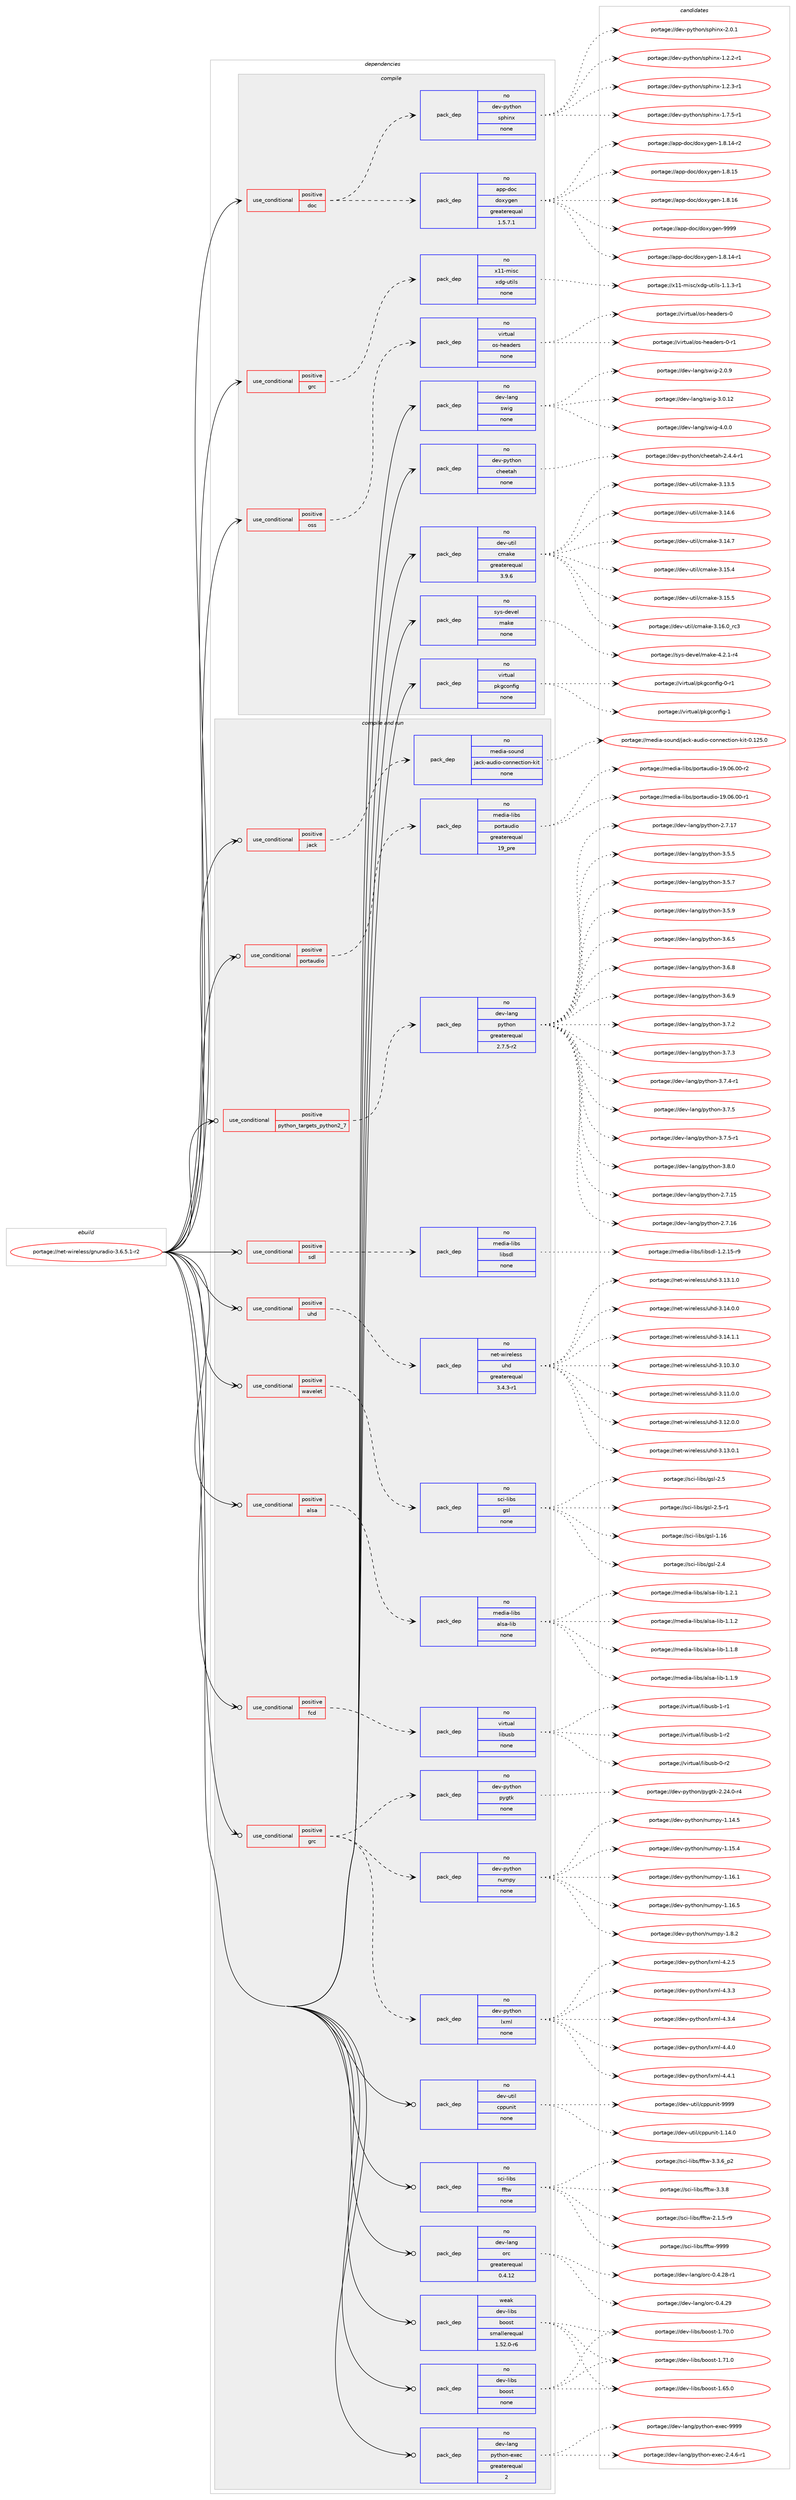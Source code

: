 digraph prolog {

# *************
# Graph options
# *************

newrank=true;
concentrate=true;
compound=true;
graph [rankdir=LR,fontname=Helvetica,fontsize=10,ranksep=1.5];#, ranksep=2.5, nodesep=0.2];
edge  [arrowhead=vee];
node  [fontname=Helvetica,fontsize=10];

# **********
# The ebuild
# **********

subgraph cluster_leftcol {
color=gray;
rank=same;
label=<<i>ebuild</i>>;
id [label="portage://net-wireless/gnuradio-3.6.5.1-r2", color=red, width=4, href="../net-wireless/gnuradio-3.6.5.1-r2.svg"];
}

# ****************
# The dependencies
# ****************

subgraph cluster_midcol {
color=gray;
label=<<i>dependencies</i>>;
subgraph cluster_compile {
fillcolor="#eeeeee";
style=filled;
label=<<i>compile</i>>;
subgraph cond94462 {
dependency377399 [label=<<TABLE BORDER="0" CELLBORDER="1" CELLSPACING="0" CELLPADDING="4"><TR><TD ROWSPAN="3" CELLPADDING="10">use_conditional</TD></TR><TR><TD>positive</TD></TR><TR><TD>doc</TD></TR></TABLE>>, shape=none, color=red];
subgraph pack276532 {
dependency377400 [label=<<TABLE BORDER="0" CELLBORDER="1" CELLSPACING="0" CELLPADDING="4" WIDTH="220"><TR><TD ROWSPAN="6" CELLPADDING="30">pack_dep</TD></TR><TR><TD WIDTH="110">no</TD></TR><TR><TD>app-doc</TD></TR><TR><TD>doxygen</TD></TR><TR><TD>greaterequal</TD></TR><TR><TD>1.5.7.1</TD></TR></TABLE>>, shape=none, color=blue];
}
dependency377399:e -> dependency377400:w [weight=20,style="dashed",arrowhead="vee"];
subgraph pack276533 {
dependency377401 [label=<<TABLE BORDER="0" CELLBORDER="1" CELLSPACING="0" CELLPADDING="4" WIDTH="220"><TR><TD ROWSPAN="6" CELLPADDING="30">pack_dep</TD></TR><TR><TD WIDTH="110">no</TD></TR><TR><TD>dev-python</TD></TR><TR><TD>sphinx</TD></TR><TR><TD>none</TD></TR><TR><TD></TD></TR></TABLE>>, shape=none, color=blue];
}
dependency377399:e -> dependency377401:w [weight=20,style="dashed",arrowhead="vee"];
}
id:e -> dependency377399:w [weight=20,style="solid",arrowhead="vee"];
subgraph cond94463 {
dependency377402 [label=<<TABLE BORDER="0" CELLBORDER="1" CELLSPACING="0" CELLPADDING="4"><TR><TD ROWSPAN="3" CELLPADDING="10">use_conditional</TD></TR><TR><TD>positive</TD></TR><TR><TD>grc</TD></TR></TABLE>>, shape=none, color=red];
subgraph pack276534 {
dependency377403 [label=<<TABLE BORDER="0" CELLBORDER="1" CELLSPACING="0" CELLPADDING="4" WIDTH="220"><TR><TD ROWSPAN="6" CELLPADDING="30">pack_dep</TD></TR><TR><TD WIDTH="110">no</TD></TR><TR><TD>x11-misc</TD></TR><TR><TD>xdg-utils</TD></TR><TR><TD>none</TD></TR><TR><TD></TD></TR></TABLE>>, shape=none, color=blue];
}
dependency377402:e -> dependency377403:w [weight=20,style="dashed",arrowhead="vee"];
}
id:e -> dependency377402:w [weight=20,style="solid",arrowhead="vee"];
subgraph cond94464 {
dependency377404 [label=<<TABLE BORDER="0" CELLBORDER="1" CELLSPACING="0" CELLPADDING="4"><TR><TD ROWSPAN="3" CELLPADDING="10">use_conditional</TD></TR><TR><TD>positive</TD></TR><TR><TD>oss</TD></TR></TABLE>>, shape=none, color=red];
subgraph pack276535 {
dependency377405 [label=<<TABLE BORDER="0" CELLBORDER="1" CELLSPACING="0" CELLPADDING="4" WIDTH="220"><TR><TD ROWSPAN="6" CELLPADDING="30">pack_dep</TD></TR><TR><TD WIDTH="110">no</TD></TR><TR><TD>virtual</TD></TR><TR><TD>os-headers</TD></TR><TR><TD>none</TD></TR><TR><TD></TD></TR></TABLE>>, shape=none, color=blue];
}
dependency377404:e -> dependency377405:w [weight=20,style="dashed",arrowhead="vee"];
}
id:e -> dependency377404:w [weight=20,style="solid",arrowhead="vee"];
subgraph pack276536 {
dependency377406 [label=<<TABLE BORDER="0" CELLBORDER="1" CELLSPACING="0" CELLPADDING="4" WIDTH="220"><TR><TD ROWSPAN="6" CELLPADDING="30">pack_dep</TD></TR><TR><TD WIDTH="110">no</TD></TR><TR><TD>dev-lang</TD></TR><TR><TD>swig</TD></TR><TR><TD>none</TD></TR><TR><TD></TD></TR></TABLE>>, shape=none, color=blue];
}
id:e -> dependency377406:w [weight=20,style="solid",arrowhead="vee"];
subgraph pack276537 {
dependency377407 [label=<<TABLE BORDER="0" CELLBORDER="1" CELLSPACING="0" CELLPADDING="4" WIDTH="220"><TR><TD ROWSPAN="6" CELLPADDING="30">pack_dep</TD></TR><TR><TD WIDTH="110">no</TD></TR><TR><TD>dev-python</TD></TR><TR><TD>cheetah</TD></TR><TR><TD>none</TD></TR><TR><TD></TD></TR></TABLE>>, shape=none, color=blue];
}
id:e -> dependency377407:w [weight=20,style="solid",arrowhead="vee"];
subgraph pack276538 {
dependency377408 [label=<<TABLE BORDER="0" CELLBORDER="1" CELLSPACING="0" CELLPADDING="4" WIDTH="220"><TR><TD ROWSPAN="6" CELLPADDING="30">pack_dep</TD></TR><TR><TD WIDTH="110">no</TD></TR><TR><TD>dev-util</TD></TR><TR><TD>cmake</TD></TR><TR><TD>greaterequal</TD></TR><TR><TD>3.9.6</TD></TR></TABLE>>, shape=none, color=blue];
}
id:e -> dependency377408:w [weight=20,style="solid",arrowhead="vee"];
subgraph pack276539 {
dependency377409 [label=<<TABLE BORDER="0" CELLBORDER="1" CELLSPACING="0" CELLPADDING="4" WIDTH="220"><TR><TD ROWSPAN="6" CELLPADDING="30">pack_dep</TD></TR><TR><TD WIDTH="110">no</TD></TR><TR><TD>sys-devel</TD></TR><TR><TD>make</TD></TR><TR><TD>none</TD></TR><TR><TD></TD></TR></TABLE>>, shape=none, color=blue];
}
id:e -> dependency377409:w [weight=20,style="solid",arrowhead="vee"];
subgraph pack276540 {
dependency377410 [label=<<TABLE BORDER="0" CELLBORDER="1" CELLSPACING="0" CELLPADDING="4" WIDTH="220"><TR><TD ROWSPAN="6" CELLPADDING="30">pack_dep</TD></TR><TR><TD WIDTH="110">no</TD></TR><TR><TD>virtual</TD></TR><TR><TD>pkgconfig</TD></TR><TR><TD>none</TD></TR><TR><TD></TD></TR></TABLE>>, shape=none, color=blue];
}
id:e -> dependency377410:w [weight=20,style="solid",arrowhead="vee"];
}
subgraph cluster_compileandrun {
fillcolor="#eeeeee";
style=filled;
label=<<i>compile and run</i>>;
subgraph cond94465 {
dependency377411 [label=<<TABLE BORDER="0" CELLBORDER="1" CELLSPACING="0" CELLPADDING="4"><TR><TD ROWSPAN="3" CELLPADDING="10">use_conditional</TD></TR><TR><TD>positive</TD></TR><TR><TD>alsa</TD></TR></TABLE>>, shape=none, color=red];
subgraph pack276541 {
dependency377412 [label=<<TABLE BORDER="0" CELLBORDER="1" CELLSPACING="0" CELLPADDING="4" WIDTH="220"><TR><TD ROWSPAN="6" CELLPADDING="30">pack_dep</TD></TR><TR><TD WIDTH="110">no</TD></TR><TR><TD>media-libs</TD></TR><TR><TD>alsa-lib</TD></TR><TR><TD>none</TD></TR><TR><TD></TD></TR></TABLE>>, shape=none, color=blue];
}
dependency377411:e -> dependency377412:w [weight=20,style="dashed",arrowhead="vee"];
}
id:e -> dependency377411:w [weight=20,style="solid",arrowhead="odotvee"];
subgraph cond94466 {
dependency377413 [label=<<TABLE BORDER="0" CELLBORDER="1" CELLSPACING="0" CELLPADDING="4"><TR><TD ROWSPAN="3" CELLPADDING="10">use_conditional</TD></TR><TR><TD>positive</TD></TR><TR><TD>fcd</TD></TR></TABLE>>, shape=none, color=red];
subgraph pack276542 {
dependency377414 [label=<<TABLE BORDER="0" CELLBORDER="1" CELLSPACING="0" CELLPADDING="4" WIDTH="220"><TR><TD ROWSPAN="6" CELLPADDING="30">pack_dep</TD></TR><TR><TD WIDTH="110">no</TD></TR><TR><TD>virtual</TD></TR><TR><TD>libusb</TD></TR><TR><TD>none</TD></TR><TR><TD></TD></TR></TABLE>>, shape=none, color=blue];
}
dependency377413:e -> dependency377414:w [weight=20,style="dashed",arrowhead="vee"];
}
id:e -> dependency377413:w [weight=20,style="solid",arrowhead="odotvee"];
subgraph cond94467 {
dependency377415 [label=<<TABLE BORDER="0" CELLBORDER="1" CELLSPACING="0" CELLPADDING="4"><TR><TD ROWSPAN="3" CELLPADDING="10">use_conditional</TD></TR><TR><TD>positive</TD></TR><TR><TD>grc</TD></TR></TABLE>>, shape=none, color=red];
subgraph pack276543 {
dependency377416 [label=<<TABLE BORDER="0" CELLBORDER="1" CELLSPACING="0" CELLPADDING="4" WIDTH="220"><TR><TD ROWSPAN="6" CELLPADDING="30">pack_dep</TD></TR><TR><TD WIDTH="110">no</TD></TR><TR><TD>dev-python</TD></TR><TR><TD>lxml</TD></TR><TR><TD>none</TD></TR><TR><TD></TD></TR></TABLE>>, shape=none, color=blue];
}
dependency377415:e -> dependency377416:w [weight=20,style="dashed",arrowhead="vee"];
subgraph pack276544 {
dependency377417 [label=<<TABLE BORDER="0" CELLBORDER="1" CELLSPACING="0" CELLPADDING="4" WIDTH="220"><TR><TD ROWSPAN="6" CELLPADDING="30">pack_dep</TD></TR><TR><TD WIDTH="110">no</TD></TR><TR><TD>dev-python</TD></TR><TR><TD>numpy</TD></TR><TR><TD>none</TD></TR><TR><TD></TD></TR></TABLE>>, shape=none, color=blue];
}
dependency377415:e -> dependency377417:w [weight=20,style="dashed",arrowhead="vee"];
subgraph pack276545 {
dependency377418 [label=<<TABLE BORDER="0" CELLBORDER="1" CELLSPACING="0" CELLPADDING="4" WIDTH="220"><TR><TD ROWSPAN="6" CELLPADDING="30">pack_dep</TD></TR><TR><TD WIDTH="110">no</TD></TR><TR><TD>dev-python</TD></TR><TR><TD>pygtk</TD></TR><TR><TD>none</TD></TR><TR><TD></TD></TR></TABLE>>, shape=none, color=blue];
}
dependency377415:e -> dependency377418:w [weight=20,style="dashed",arrowhead="vee"];
}
id:e -> dependency377415:w [weight=20,style="solid",arrowhead="odotvee"];
subgraph cond94468 {
dependency377419 [label=<<TABLE BORDER="0" CELLBORDER="1" CELLSPACING="0" CELLPADDING="4"><TR><TD ROWSPAN="3" CELLPADDING="10">use_conditional</TD></TR><TR><TD>positive</TD></TR><TR><TD>jack</TD></TR></TABLE>>, shape=none, color=red];
subgraph pack276546 {
dependency377420 [label=<<TABLE BORDER="0" CELLBORDER="1" CELLSPACING="0" CELLPADDING="4" WIDTH="220"><TR><TD ROWSPAN="6" CELLPADDING="30">pack_dep</TD></TR><TR><TD WIDTH="110">no</TD></TR><TR><TD>media-sound</TD></TR><TR><TD>jack-audio-connection-kit</TD></TR><TR><TD>none</TD></TR><TR><TD></TD></TR></TABLE>>, shape=none, color=blue];
}
dependency377419:e -> dependency377420:w [weight=20,style="dashed",arrowhead="vee"];
}
id:e -> dependency377419:w [weight=20,style="solid",arrowhead="odotvee"];
subgraph cond94469 {
dependency377421 [label=<<TABLE BORDER="0" CELLBORDER="1" CELLSPACING="0" CELLPADDING="4"><TR><TD ROWSPAN="3" CELLPADDING="10">use_conditional</TD></TR><TR><TD>positive</TD></TR><TR><TD>portaudio</TD></TR></TABLE>>, shape=none, color=red];
subgraph pack276547 {
dependency377422 [label=<<TABLE BORDER="0" CELLBORDER="1" CELLSPACING="0" CELLPADDING="4" WIDTH="220"><TR><TD ROWSPAN="6" CELLPADDING="30">pack_dep</TD></TR><TR><TD WIDTH="110">no</TD></TR><TR><TD>media-libs</TD></TR><TR><TD>portaudio</TD></TR><TR><TD>greaterequal</TD></TR><TR><TD>19_pre</TD></TR></TABLE>>, shape=none, color=blue];
}
dependency377421:e -> dependency377422:w [weight=20,style="dashed",arrowhead="vee"];
}
id:e -> dependency377421:w [weight=20,style="solid",arrowhead="odotvee"];
subgraph cond94470 {
dependency377423 [label=<<TABLE BORDER="0" CELLBORDER="1" CELLSPACING="0" CELLPADDING="4"><TR><TD ROWSPAN="3" CELLPADDING="10">use_conditional</TD></TR><TR><TD>positive</TD></TR><TR><TD>python_targets_python2_7</TD></TR></TABLE>>, shape=none, color=red];
subgraph pack276548 {
dependency377424 [label=<<TABLE BORDER="0" CELLBORDER="1" CELLSPACING="0" CELLPADDING="4" WIDTH="220"><TR><TD ROWSPAN="6" CELLPADDING="30">pack_dep</TD></TR><TR><TD WIDTH="110">no</TD></TR><TR><TD>dev-lang</TD></TR><TR><TD>python</TD></TR><TR><TD>greaterequal</TD></TR><TR><TD>2.7.5-r2</TD></TR></TABLE>>, shape=none, color=blue];
}
dependency377423:e -> dependency377424:w [weight=20,style="dashed",arrowhead="vee"];
}
id:e -> dependency377423:w [weight=20,style="solid",arrowhead="odotvee"];
subgraph cond94471 {
dependency377425 [label=<<TABLE BORDER="0" CELLBORDER="1" CELLSPACING="0" CELLPADDING="4"><TR><TD ROWSPAN="3" CELLPADDING="10">use_conditional</TD></TR><TR><TD>positive</TD></TR><TR><TD>sdl</TD></TR></TABLE>>, shape=none, color=red];
subgraph pack276549 {
dependency377426 [label=<<TABLE BORDER="0" CELLBORDER="1" CELLSPACING="0" CELLPADDING="4" WIDTH="220"><TR><TD ROWSPAN="6" CELLPADDING="30">pack_dep</TD></TR><TR><TD WIDTH="110">no</TD></TR><TR><TD>media-libs</TD></TR><TR><TD>libsdl</TD></TR><TR><TD>none</TD></TR><TR><TD></TD></TR></TABLE>>, shape=none, color=blue];
}
dependency377425:e -> dependency377426:w [weight=20,style="dashed",arrowhead="vee"];
}
id:e -> dependency377425:w [weight=20,style="solid",arrowhead="odotvee"];
subgraph cond94472 {
dependency377427 [label=<<TABLE BORDER="0" CELLBORDER="1" CELLSPACING="0" CELLPADDING="4"><TR><TD ROWSPAN="3" CELLPADDING="10">use_conditional</TD></TR><TR><TD>positive</TD></TR><TR><TD>uhd</TD></TR></TABLE>>, shape=none, color=red];
subgraph pack276550 {
dependency377428 [label=<<TABLE BORDER="0" CELLBORDER="1" CELLSPACING="0" CELLPADDING="4" WIDTH="220"><TR><TD ROWSPAN="6" CELLPADDING="30">pack_dep</TD></TR><TR><TD WIDTH="110">no</TD></TR><TR><TD>net-wireless</TD></TR><TR><TD>uhd</TD></TR><TR><TD>greaterequal</TD></TR><TR><TD>3.4.3-r1</TD></TR></TABLE>>, shape=none, color=blue];
}
dependency377427:e -> dependency377428:w [weight=20,style="dashed",arrowhead="vee"];
}
id:e -> dependency377427:w [weight=20,style="solid",arrowhead="odotvee"];
subgraph cond94473 {
dependency377429 [label=<<TABLE BORDER="0" CELLBORDER="1" CELLSPACING="0" CELLPADDING="4"><TR><TD ROWSPAN="3" CELLPADDING="10">use_conditional</TD></TR><TR><TD>positive</TD></TR><TR><TD>wavelet</TD></TR></TABLE>>, shape=none, color=red];
subgraph pack276551 {
dependency377430 [label=<<TABLE BORDER="0" CELLBORDER="1" CELLSPACING="0" CELLPADDING="4" WIDTH="220"><TR><TD ROWSPAN="6" CELLPADDING="30">pack_dep</TD></TR><TR><TD WIDTH="110">no</TD></TR><TR><TD>sci-libs</TD></TR><TR><TD>gsl</TD></TR><TR><TD>none</TD></TR><TR><TD></TD></TR></TABLE>>, shape=none, color=blue];
}
dependency377429:e -> dependency377430:w [weight=20,style="dashed",arrowhead="vee"];
}
id:e -> dependency377429:w [weight=20,style="solid",arrowhead="odotvee"];
subgraph pack276552 {
dependency377431 [label=<<TABLE BORDER="0" CELLBORDER="1" CELLSPACING="0" CELLPADDING="4" WIDTH="220"><TR><TD ROWSPAN="6" CELLPADDING="30">pack_dep</TD></TR><TR><TD WIDTH="110">no</TD></TR><TR><TD>dev-lang</TD></TR><TR><TD>orc</TD></TR><TR><TD>greaterequal</TD></TR><TR><TD>0.4.12</TD></TR></TABLE>>, shape=none, color=blue];
}
id:e -> dependency377431:w [weight=20,style="solid",arrowhead="odotvee"];
subgraph pack276553 {
dependency377432 [label=<<TABLE BORDER="0" CELLBORDER="1" CELLSPACING="0" CELLPADDING="4" WIDTH="220"><TR><TD ROWSPAN="6" CELLPADDING="30">pack_dep</TD></TR><TR><TD WIDTH="110">no</TD></TR><TR><TD>dev-lang</TD></TR><TR><TD>python-exec</TD></TR><TR><TD>greaterequal</TD></TR><TR><TD>2</TD></TR></TABLE>>, shape=none, color=blue];
}
id:e -> dependency377432:w [weight=20,style="solid",arrowhead="odotvee"];
subgraph pack276554 {
dependency377433 [label=<<TABLE BORDER="0" CELLBORDER="1" CELLSPACING="0" CELLPADDING="4" WIDTH="220"><TR><TD ROWSPAN="6" CELLPADDING="30">pack_dep</TD></TR><TR><TD WIDTH="110">no</TD></TR><TR><TD>dev-libs</TD></TR><TR><TD>boost</TD></TR><TR><TD>none</TD></TR><TR><TD></TD></TR></TABLE>>, shape=none, color=blue];
}
id:e -> dependency377433:w [weight=20,style="solid",arrowhead="odotvee"];
subgraph pack276555 {
dependency377434 [label=<<TABLE BORDER="0" CELLBORDER="1" CELLSPACING="0" CELLPADDING="4" WIDTH="220"><TR><TD ROWSPAN="6" CELLPADDING="30">pack_dep</TD></TR><TR><TD WIDTH="110">no</TD></TR><TR><TD>dev-util</TD></TR><TR><TD>cppunit</TD></TR><TR><TD>none</TD></TR><TR><TD></TD></TR></TABLE>>, shape=none, color=blue];
}
id:e -> dependency377434:w [weight=20,style="solid",arrowhead="odotvee"];
subgraph pack276556 {
dependency377435 [label=<<TABLE BORDER="0" CELLBORDER="1" CELLSPACING="0" CELLPADDING="4" WIDTH="220"><TR><TD ROWSPAN="6" CELLPADDING="30">pack_dep</TD></TR><TR><TD WIDTH="110">no</TD></TR><TR><TD>sci-libs</TD></TR><TR><TD>fftw</TD></TR><TR><TD>none</TD></TR><TR><TD></TD></TR></TABLE>>, shape=none, color=blue];
}
id:e -> dependency377435:w [weight=20,style="solid",arrowhead="odotvee"];
subgraph pack276557 {
dependency377436 [label=<<TABLE BORDER="0" CELLBORDER="1" CELLSPACING="0" CELLPADDING="4" WIDTH="220"><TR><TD ROWSPAN="6" CELLPADDING="30">pack_dep</TD></TR><TR><TD WIDTH="110">weak</TD></TR><TR><TD>dev-libs</TD></TR><TR><TD>boost</TD></TR><TR><TD>smallerequal</TD></TR><TR><TD>1.52.0-r6</TD></TR></TABLE>>, shape=none, color=blue];
}
id:e -> dependency377436:w [weight=20,style="solid",arrowhead="odotvee"];
}
subgraph cluster_run {
fillcolor="#eeeeee";
style=filled;
label=<<i>run</i>>;
}
}

# **************
# The candidates
# **************

subgraph cluster_choices {
rank=same;
color=gray;
label=<<i>candidates</i>>;

subgraph choice276532 {
color=black;
nodesep=1;
choiceportage97112112451001119947100111120121103101110454946564649524511449 [label="portage://app-doc/doxygen-1.8.14-r1", color=red, width=4,href="../app-doc/doxygen-1.8.14-r1.svg"];
choiceportage97112112451001119947100111120121103101110454946564649524511450 [label="portage://app-doc/doxygen-1.8.14-r2", color=red, width=4,href="../app-doc/doxygen-1.8.14-r2.svg"];
choiceportage9711211245100111994710011112012110310111045494656464953 [label="portage://app-doc/doxygen-1.8.15", color=red, width=4,href="../app-doc/doxygen-1.8.15.svg"];
choiceportage9711211245100111994710011112012110310111045494656464954 [label="portage://app-doc/doxygen-1.8.16", color=red, width=4,href="../app-doc/doxygen-1.8.16.svg"];
choiceportage971121124510011199471001111201211031011104557575757 [label="portage://app-doc/doxygen-9999", color=red, width=4,href="../app-doc/doxygen-9999.svg"];
dependency377400:e -> choiceportage97112112451001119947100111120121103101110454946564649524511449:w [style=dotted,weight="100"];
dependency377400:e -> choiceportage97112112451001119947100111120121103101110454946564649524511450:w [style=dotted,weight="100"];
dependency377400:e -> choiceportage9711211245100111994710011112012110310111045494656464953:w [style=dotted,weight="100"];
dependency377400:e -> choiceportage9711211245100111994710011112012110310111045494656464954:w [style=dotted,weight="100"];
dependency377400:e -> choiceportage971121124510011199471001111201211031011104557575757:w [style=dotted,weight="100"];
}
subgraph choice276533 {
color=black;
nodesep=1;
choiceportage10010111845112121116104111110471151121041051101204549465046504511449 [label="portage://dev-python/sphinx-1.2.2-r1", color=red, width=4,href="../dev-python/sphinx-1.2.2-r1.svg"];
choiceportage10010111845112121116104111110471151121041051101204549465046514511449 [label="portage://dev-python/sphinx-1.2.3-r1", color=red, width=4,href="../dev-python/sphinx-1.2.3-r1.svg"];
choiceportage10010111845112121116104111110471151121041051101204549465546534511449 [label="portage://dev-python/sphinx-1.7.5-r1", color=red, width=4,href="../dev-python/sphinx-1.7.5-r1.svg"];
choiceportage1001011184511212111610411111047115112104105110120455046484649 [label="portage://dev-python/sphinx-2.0.1", color=red, width=4,href="../dev-python/sphinx-2.0.1.svg"];
dependency377401:e -> choiceportage10010111845112121116104111110471151121041051101204549465046504511449:w [style=dotted,weight="100"];
dependency377401:e -> choiceportage10010111845112121116104111110471151121041051101204549465046514511449:w [style=dotted,weight="100"];
dependency377401:e -> choiceportage10010111845112121116104111110471151121041051101204549465546534511449:w [style=dotted,weight="100"];
dependency377401:e -> choiceportage1001011184511212111610411111047115112104105110120455046484649:w [style=dotted,weight="100"];
}
subgraph choice276534 {
color=black;
nodesep=1;
choiceportage1204949451091051159947120100103451171161051081154549464946514511449 [label="portage://x11-misc/xdg-utils-1.1.3-r1", color=red, width=4,href="../x11-misc/xdg-utils-1.1.3-r1.svg"];
dependency377403:e -> choiceportage1204949451091051159947120100103451171161051081154549464946514511449:w [style=dotted,weight="100"];
}
subgraph choice276535 {
color=black;
nodesep=1;
choiceportage118105114116117971084711111545104101971001011141154548 [label="portage://virtual/os-headers-0", color=red, width=4,href="../virtual/os-headers-0.svg"];
choiceportage1181051141161179710847111115451041019710010111411545484511449 [label="portage://virtual/os-headers-0-r1", color=red, width=4,href="../virtual/os-headers-0-r1.svg"];
dependency377405:e -> choiceportage118105114116117971084711111545104101971001011141154548:w [style=dotted,weight="100"];
dependency377405:e -> choiceportage1181051141161179710847111115451041019710010111411545484511449:w [style=dotted,weight="100"];
}
subgraph choice276536 {
color=black;
nodesep=1;
choiceportage100101118451089711010347115119105103455046484657 [label="portage://dev-lang/swig-2.0.9", color=red, width=4,href="../dev-lang/swig-2.0.9.svg"];
choiceportage10010111845108971101034711511910510345514648464950 [label="portage://dev-lang/swig-3.0.12", color=red, width=4,href="../dev-lang/swig-3.0.12.svg"];
choiceportage100101118451089711010347115119105103455246484648 [label="portage://dev-lang/swig-4.0.0", color=red, width=4,href="../dev-lang/swig-4.0.0.svg"];
dependency377406:e -> choiceportage100101118451089711010347115119105103455046484657:w [style=dotted,weight="100"];
dependency377406:e -> choiceportage10010111845108971101034711511910510345514648464950:w [style=dotted,weight="100"];
dependency377406:e -> choiceportage100101118451089711010347115119105103455246484648:w [style=dotted,weight="100"];
}
subgraph choice276537 {
color=black;
nodesep=1;
choiceportage100101118451121211161041111104799104101101116971044550465246524511449 [label="portage://dev-python/cheetah-2.4.4-r1", color=red, width=4,href="../dev-python/cheetah-2.4.4-r1.svg"];
dependency377407:e -> choiceportage100101118451121211161041111104799104101101116971044550465246524511449:w [style=dotted,weight="100"];
}
subgraph choice276538 {
color=black;
nodesep=1;
choiceportage1001011184511711610510847991099710710145514649514653 [label="portage://dev-util/cmake-3.13.5", color=red, width=4,href="../dev-util/cmake-3.13.5.svg"];
choiceportage1001011184511711610510847991099710710145514649524654 [label="portage://dev-util/cmake-3.14.6", color=red, width=4,href="../dev-util/cmake-3.14.6.svg"];
choiceportage1001011184511711610510847991099710710145514649524655 [label="portage://dev-util/cmake-3.14.7", color=red, width=4,href="../dev-util/cmake-3.14.7.svg"];
choiceportage1001011184511711610510847991099710710145514649534652 [label="portage://dev-util/cmake-3.15.4", color=red, width=4,href="../dev-util/cmake-3.15.4.svg"];
choiceportage1001011184511711610510847991099710710145514649534653 [label="portage://dev-util/cmake-3.15.5", color=red, width=4,href="../dev-util/cmake-3.15.5.svg"];
choiceportage1001011184511711610510847991099710710145514649544648951149951 [label="portage://dev-util/cmake-3.16.0_rc3", color=red, width=4,href="../dev-util/cmake-3.16.0_rc3.svg"];
dependency377408:e -> choiceportage1001011184511711610510847991099710710145514649514653:w [style=dotted,weight="100"];
dependency377408:e -> choiceportage1001011184511711610510847991099710710145514649524654:w [style=dotted,weight="100"];
dependency377408:e -> choiceportage1001011184511711610510847991099710710145514649524655:w [style=dotted,weight="100"];
dependency377408:e -> choiceportage1001011184511711610510847991099710710145514649534652:w [style=dotted,weight="100"];
dependency377408:e -> choiceportage1001011184511711610510847991099710710145514649534653:w [style=dotted,weight="100"];
dependency377408:e -> choiceportage1001011184511711610510847991099710710145514649544648951149951:w [style=dotted,weight="100"];
}
subgraph choice276539 {
color=black;
nodesep=1;
choiceportage1151211154510010111810110847109971071014552465046494511452 [label="portage://sys-devel/make-4.2.1-r4", color=red, width=4,href="../sys-devel/make-4.2.1-r4.svg"];
dependency377409:e -> choiceportage1151211154510010111810110847109971071014552465046494511452:w [style=dotted,weight="100"];
}
subgraph choice276540 {
color=black;
nodesep=1;
choiceportage11810511411611797108471121071039911111010210510345484511449 [label="portage://virtual/pkgconfig-0-r1", color=red, width=4,href="../virtual/pkgconfig-0-r1.svg"];
choiceportage1181051141161179710847112107103991111101021051034549 [label="portage://virtual/pkgconfig-1", color=red, width=4,href="../virtual/pkgconfig-1.svg"];
dependency377410:e -> choiceportage11810511411611797108471121071039911111010210510345484511449:w [style=dotted,weight="100"];
dependency377410:e -> choiceportage1181051141161179710847112107103991111101021051034549:w [style=dotted,weight="100"];
}
subgraph choice276541 {
color=black;
nodesep=1;
choiceportage1091011001059745108105981154797108115974510810598454946494650 [label="portage://media-libs/alsa-lib-1.1.2", color=red, width=4,href="../media-libs/alsa-lib-1.1.2.svg"];
choiceportage1091011001059745108105981154797108115974510810598454946494656 [label="portage://media-libs/alsa-lib-1.1.8", color=red, width=4,href="../media-libs/alsa-lib-1.1.8.svg"];
choiceportage1091011001059745108105981154797108115974510810598454946494657 [label="portage://media-libs/alsa-lib-1.1.9", color=red, width=4,href="../media-libs/alsa-lib-1.1.9.svg"];
choiceportage1091011001059745108105981154797108115974510810598454946504649 [label="portage://media-libs/alsa-lib-1.2.1", color=red, width=4,href="../media-libs/alsa-lib-1.2.1.svg"];
dependency377412:e -> choiceportage1091011001059745108105981154797108115974510810598454946494650:w [style=dotted,weight="100"];
dependency377412:e -> choiceportage1091011001059745108105981154797108115974510810598454946494656:w [style=dotted,weight="100"];
dependency377412:e -> choiceportage1091011001059745108105981154797108115974510810598454946494657:w [style=dotted,weight="100"];
dependency377412:e -> choiceportage1091011001059745108105981154797108115974510810598454946504649:w [style=dotted,weight="100"];
}
subgraph choice276542 {
color=black;
nodesep=1;
choiceportage1181051141161179710847108105981171159845484511450 [label="portage://virtual/libusb-0-r2", color=red, width=4,href="../virtual/libusb-0-r2.svg"];
choiceportage1181051141161179710847108105981171159845494511449 [label="portage://virtual/libusb-1-r1", color=red, width=4,href="../virtual/libusb-1-r1.svg"];
choiceportage1181051141161179710847108105981171159845494511450 [label="portage://virtual/libusb-1-r2", color=red, width=4,href="../virtual/libusb-1-r2.svg"];
dependency377414:e -> choiceportage1181051141161179710847108105981171159845484511450:w [style=dotted,weight="100"];
dependency377414:e -> choiceportage1181051141161179710847108105981171159845494511449:w [style=dotted,weight="100"];
dependency377414:e -> choiceportage1181051141161179710847108105981171159845494511450:w [style=dotted,weight="100"];
}
subgraph choice276543 {
color=black;
nodesep=1;
choiceportage1001011184511212111610411111047108120109108455246504653 [label="portage://dev-python/lxml-4.2.5", color=red, width=4,href="../dev-python/lxml-4.2.5.svg"];
choiceportage1001011184511212111610411111047108120109108455246514651 [label="portage://dev-python/lxml-4.3.3", color=red, width=4,href="../dev-python/lxml-4.3.3.svg"];
choiceportage1001011184511212111610411111047108120109108455246514652 [label="portage://dev-python/lxml-4.3.4", color=red, width=4,href="../dev-python/lxml-4.3.4.svg"];
choiceportage1001011184511212111610411111047108120109108455246524648 [label="portage://dev-python/lxml-4.4.0", color=red, width=4,href="../dev-python/lxml-4.4.0.svg"];
choiceportage1001011184511212111610411111047108120109108455246524649 [label="portage://dev-python/lxml-4.4.1", color=red, width=4,href="../dev-python/lxml-4.4.1.svg"];
dependency377416:e -> choiceportage1001011184511212111610411111047108120109108455246504653:w [style=dotted,weight="100"];
dependency377416:e -> choiceportage1001011184511212111610411111047108120109108455246514651:w [style=dotted,weight="100"];
dependency377416:e -> choiceportage1001011184511212111610411111047108120109108455246514652:w [style=dotted,weight="100"];
dependency377416:e -> choiceportage1001011184511212111610411111047108120109108455246524648:w [style=dotted,weight="100"];
dependency377416:e -> choiceportage1001011184511212111610411111047108120109108455246524649:w [style=dotted,weight="100"];
}
subgraph choice276544 {
color=black;
nodesep=1;
choiceportage100101118451121211161041111104711011710911212145494649524653 [label="portage://dev-python/numpy-1.14.5", color=red, width=4,href="../dev-python/numpy-1.14.5.svg"];
choiceportage100101118451121211161041111104711011710911212145494649534652 [label="portage://dev-python/numpy-1.15.4", color=red, width=4,href="../dev-python/numpy-1.15.4.svg"];
choiceportage100101118451121211161041111104711011710911212145494649544649 [label="portage://dev-python/numpy-1.16.1", color=red, width=4,href="../dev-python/numpy-1.16.1.svg"];
choiceportage100101118451121211161041111104711011710911212145494649544653 [label="portage://dev-python/numpy-1.16.5", color=red, width=4,href="../dev-python/numpy-1.16.5.svg"];
choiceportage1001011184511212111610411111047110117109112121454946564650 [label="portage://dev-python/numpy-1.8.2", color=red, width=4,href="../dev-python/numpy-1.8.2.svg"];
dependency377417:e -> choiceportage100101118451121211161041111104711011710911212145494649524653:w [style=dotted,weight="100"];
dependency377417:e -> choiceportage100101118451121211161041111104711011710911212145494649534652:w [style=dotted,weight="100"];
dependency377417:e -> choiceportage100101118451121211161041111104711011710911212145494649544649:w [style=dotted,weight="100"];
dependency377417:e -> choiceportage100101118451121211161041111104711011710911212145494649544653:w [style=dotted,weight="100"];
dependency377417:e -> choiceportage1001011184511212111610411111047110117109112121454946564650:w [style=dotted,weight="100"];
}
subgraph choice276545 {
color=black;
nodesep=1;
choiceportage1001011184511212111610411111047112121103116107455046505246484511452 [label="portage://dev-python/pygtk-2.24.0-r4", color=red, width=4,href="../dev-python/pygtk-2.24.0-r4.svg"];
dependency377418:e -> choiceportage1001011184511212111610411111047112121103116107455046505246484511452:w [style=dotted,weight="100"];
}
subgraph choice276546 {
color=black;
nodesep=1;
choiceportage10910110010597451151111171101004710697991074597117100105111459911111011010199116105111110451071051164548464950534648 [label="portage://media-sound/jack-audio-connection-kit-0.125.0", color=red, width=4,href="../media-sound/jack-audio-connection-kit-0.125.0.svg"];
dependency377420:e -> choiceportage10910110010597451151111171101004710697991074597117100105111459911111011010199116105111110451071051164548464950534648:w [style=dotted,weight="100"];
}
subgraph choice276547 {
color=black;
nodesep=1;
choiceportage10910110010597451081059811547112111114116971171001051114549574648544648484511449 [label="portage://media-libs/portaudio-19.06.00-r1", color=red, width=4,href="../media-libs/portaudio-19.06.00-r1.svg"];
choiceportage10910110010597451081059811547112111114116971171001051114549574648544648484511450 [label="portage://media-libs/portaudio-19.06.00-r2", color=red, width=4,href="../media-libs/portaudio-19.06.00-r2.svg"];
dependency377422:e -> choiceportage10910110010597451081059811547112111114116971171001051114549574648544648484511449:w [style=dotted,weight="100"];
dependency377422:e -> choiceportage10910110010597451081059811547112111114116971171001051114549574648544648484511450:w [style=dotted,weight="100"];
}
subgraph choice276548 {
color=black;
nodesep=1;
choiceportage10010111845108971101034711212111610411111045504655464953 [label="portage://dev-lang/python-2.7.15", color=red, width=4,href="../dev-lang/python-2.7.15.svg"];
choiceportage10010111845108971101034711212111610411111045504655464954 [label="portage://dev-lang/python-2.7.16", color=red, width=4,href="../dev-lang/python-2.7.16.svg"];
choiceportage10010111845108971101034711212111610411111045504655464955 [label="portage://dev-lang/python-2.7.17", color=red, width=4,href="../dev-lang/python-2.7.17.svg"];
choiceportage100101118451089711010347112121116104111110455146534653 [label="portage://dev-lang/python-3.5.5", color=red, width=4,href="../dev-lang/python-3.5.5.svg"];
choiceportage100101118451089711010347112121116104111110455146534655 [label="portage://dev-lang/python-3.5.7", color=red, width=4,href="../dev-lang/python-3.5.7.svg"];
choiceportage100101118451089711010347112121116104111110455146534657 [label="portage://dev-lang/python-3.5.9", color=red, width=4,href="../dev-lang/python-3.5.9.svg"];
choiceportage100101118451089711010347112121116104111110455146544653 [label="portage://dev-lang/python-3.6.5", color=red, width=4,href="../dev-lang/python-3.6.5.svg"];
choiceportage100101118451089711010347112121116104111110455146544656 [label="portage://dev-lang/python-3.6.8", color=red, width=4,href="../dev-lang/python-3.6.8.svg"];
choiceportage100101118451089711010347112121116104111110455146544657 [label="portage://dev-lang/python-3.6.9", color=red, width=4,href="../dev-lang/python-3.6.9.svg"];
choiceportage100101118451089711010347112121116104111110455146554650 [label="portage://dev-lang/python-3.7.2", color=red, width=4,href="../dev-lang/python-3.7.2.svg"];
choiceportage100101118451089711010347112121116104111110455146554651 [label="portage://dev-lang/python-3.7.3", color=red, width=4,href="../dev-lang/python-3.7.3.svg"];
choiceportage1001011184510897110103471121211161041111104551465546524511449 [label="portage://dev-lang/python-3.7.4-r1", color=red, width=4,href="../dev-lang/python-3.7.4-r1.svg"];
choiceportage100101118451089711010347112121116104111110455146554653 [label="portage://dev-lang/python-3.7.5", color=red, width=4,href="../dev-lang/python-3.7.5.svg"];
choiceportage1001011184510897110103471121211161041111104551465546534511449 [label="portage://dev-lang/python-3.7.5-r1", color=red, width=4,href="../dev-lang/python-3.7.5-r1.svg"];
choiceportage100101118451089711010347112121116104111110455146564648 [label="portage://dev-lang/python-3.8.0", color=red, width=4,href="../dev-lang/python-3.8.0.svg"];
dependency377424:e -> choiceportage10010111845108971101034711212111610411111045504655464953:w [style=dotted,weight="100"];
dependency377424:e -> choiceportage10010111845108971101034711212111610411111045504655464954:w [style=dotted,weight="100"];
dependency377424:e -> choiceportage10010111845108971101034711212111610411111045504655464955:w [style=dotted,weight="100"];
dependency377424:e -> choiceportage100101118451089711010347112121116104111110455146534653:w [style=dotted,weight="100"];
dependency377424:e -> choiceportage100101118451089711010347112121116104111110455146534655:w [style=dotted,weight="100"];
dependency377424:e -> choiceportage100101118451089711010347112121116104111110455146534657:w [style=dotted,weight="100"];
dependency377424:e -> choiceportage100101118451089711010347112121116104111110455146544653:w [style=dotted,weight="100"];
dependency377424:e -> choiceportage100101118451089711010347112121116104111110455146544656:w [style=dotted,weight="100"];
dependency377424:e -> choiceportage100101118451089711010347112121116104111110455146544657:w [style=dotted,weight="100"];
dependency377424:e -> choiceportage100101118451089711010347112121116104111110455146554650:w [style=dotted,weight="100"];
dependency377424:e -> choiceportage100101118451089711010347112121116104111110455146554651:w [style=dotted,weight="100"];
dependency377424:e -> choiceportage1001011184510897110103471121211161041111104551465546524511449:w [style=dotted,weight="100"];
dependency377424:e -> choiceportage100101118451089711010347112121116104111110455146554653:w [style=dotted,weight="100"];
dependency377424:e -> choiceportage1001011184510897110103471121211161041111104551465546534511449:w [style=dotted,weight="100"];
dependency377424:e -> choiceportage100101118451089711010347112121116104111110455146564648:w [style=dotted,weight="100"];
}
subgraph choice276549 {
color=black;
nodesep=1;
choiceportage1091011001059745108105981154710810598115100108454946504649534511457 [label="portage://media-libs/libsdl-1.2.15-r9", color=red, width=4,href="../media-libs/libsdl-1.2.15-r9.svg"];
dependency377426:e -> choiceportage1091011001059745108105981154710810598115100108454946504649534511457:w [style=dotted,weight="100"];
}
subgraph choice276550 {
color=black;
nodesep=1;
choiceportage1101011164511910511410110810111511547117104100455146494846514648 [label="portage://net-wireless/uhd-3.10.3.0", color=red, width=4,href="../net-wireless/uhd-3.10.3.0.svg"];
choiceportage1101011164511910511410110810111511547117104100455146494946484648 [label="portage://net-wireless/uhd-3.11.0.0", color=red, width=4,href="../net-wireless/uhd-3.11.0.0.svg"];
choiceportage1101011164511910511410110810111511547117104100455146495046484648 [label="portage://net-wireless/uhd-3.12.0.0", color=red, width=4,href="../net-wireless/uhd-3.12.0.0.svg"];
choiceportage1101011164511910511410110810111511547117104100455146495146484649 [label="portage://net-wireless/uhd-3.13.0.1", color=red, width=4,href="../net-wireless/uhd-3.13.0.1.svg"];
choiceportage1101011164511910511410110810111511547117104100455146495146494648 [label="portage://net-wireless/uhd-3.13.1.0", color=red, width=4,href="../net-wireless/uhd-3.13.1.0.svg"];
choiceportage1101011164511910511410110810111511547117104100455146495246484648 [label="portage://net-wireless/uhd-3.14.0.0", color=red, width=4,href="../net-wireless/uhd-3.14.0.0.svg"];
choiceportage1101011164511910511410110810111511547117104100455146495246494649 [label="portage://net-wireless/uhd-3.14.1.1", color=red, width=4,href="../net-wireless/uhd-3.14.1.1.svg"];
dependency377428:e -> choiceportage1101011164511910511410110810111511547117104100455146494846514648:w [style=dotted,weight="100"];
dependency377428:e -> choiceportage1101011164511910511410110810111511547117104100455146494946484648:w [style=dotted,weight="100"];
dependency377428:e -> choiceportage1101011164511910511410110810111511547117104100455146495046484648:w [style=dotted,weight="100"];
dependency377428:e -> choiceportage1101011164511910511410110810111511547117104100455146495146484649:w [style=dotted,weight="100"];
dependency377428:e -> choiceportage1101011164511910511410110810111511547117104100455146495146494648:w [style=dotted,weight="100"];
dependency377428:e -> choiceportage1101011164511910511410110810111511547117104100455146495246484648:w [style=dotted,weight="100"];
dependency377428:e -> choiceportage1101011164511910511410110810111511547117104100455146495246494649:w [style=dotted,weight="100"];
}
subgraph choice276551 {
color=black;
nodesep=1;
choiceportage115991054510810598115471031151084549464954 [label="portage://sci-libs/gsl-1.16", color=red, width=4,href="../sci-libs/gsl-1.16.svg"];
choiceportage1159910545108105981154710311510845504652 [label="portage://sci-libs/gsl-2.4", color=red, width=4,href="../sci-libs/gsl-2.4.svg"];
choiceportage1159910545108105981154710311510845504653 [label="portage://sci-libs/gsl-2.5", color=red, width=4,href="../sci-libs/gsl-2.5.svg"];
choiceportage11599105451081059811547103115108455046534511449 [label="portage://sci-libs/gsl-2.5-r1", color=red, width=4,href="../sci-libs/gsl-2.5-r1.svg"];
dependency377430:e -> choiceportage115991054510810598115471031151084549464954:w [style=dotted,weight="100"];
dependency377430:e -> choiceportage1159910545108105981154710311510845504652:w [style=dotted,weight="100"];
dependency377430:e -> choiceportage1159910545108105981154710311510845504653:w [style=dotted,weight="100"];
dependency377430:e -> choiceportage11599105451081059811547103115108455046534511449:w [style=dotted,weight="100"];
}
subgraph choice276552 {
color=black;
nodesep=1;
choiceportage10010111845108971101034711111499454846524650564511449 [label="portage://dev-lang/orc-0.4.28-r1", color=red, width=4,href="../dev-lang/orc-0.4.28-r1.svg"];
choiceportage1001011184510897110103471111149945484652465057 [label="portage://dev-lang/orc-0.4.29", color=red, width=4,href="../dev-lang/orc-0.4.29.svg"];
dependency377431:e -> choiceportage10010111845108971101034711111499454846524650564511449:w [style=dotted,weight="100"];
dependency377431:e -> choiceportage1001011184510897110103471111149945484652465057:w [style=dotted,weight="100"];
}
subgraph choice276553 {
color=black;
nodesep=1;
choiceportage10010111845108971101034711212111610411111045101120101994550465246544511449 [label="portage://dev-lang/python-exec-2.4.6-r1", color=red, width=4,href="../dev-lang/python-exec-2.4.6-r1.svg"];
choiceportage10010111845108971101034711212111610411111045101120101994557575757 [label="portage://dev-lang/python-exec-9999", color=red, width=4,href="../dev-lang/python-exec-9999.svg"];
dependency377432:e -> choiceportage10010111845108971101034711212111610411111045101120101994550465246544511449:w [style=dotted,weight="100"];
dependency377432:e -> choiceportage10010111845108971101034711212111610411111045101120101994557575757:w [style=dotted,weight="100"];
}
subgraph choice276554 {
color=black;
nodesep=1;
choiceportage1001011184510810598115479811111111511645494654534648 [label="portage://dev-libs/boost-1.65.0", color=red, width=4,href="../dev-libs/boost-1.65.0.svg"];
choiceportage1001011184510810598115479811111111511645494655484648 [label="portage://dev-libs/boost-1.70.0", color=red, width=4,href="../dev-libs/boost-1.70.0.svg"];
choiceportage1001011184510810598115479811111111511645494655494648 [label="portage://dev-libs/boost-1.71.0", color=red, width=4,href="../dev-libs/boost-1.71.0.svg"];
dependency377433:e -> choiceportage1001011184510810598115479811111111511645494654534648:w [style=dotted,weight="100"];
dependency377433:e -> choiceportage1001011184510810598115479811111111511645494655484648:w [style=dotted,weight="100"];
dependency377433:e -> choiceportage1001011184510810598115479811111111511645494655494648:w [style=dotted,weight="100"];
}
subgraph choice276555 {
color=black;
nodesep=1;
choiceportage10010111845117116105108479911211211711010511645494649524648 [label="portage://dev-util/cppunit-1.14.0", color=red, width=4,href="../dev-util/cppunit-1.14.0.svg"];
choiceportage1001011184511711610510847991121121171101051164557575757 [label="portage://dev-util/cppunit-9999", color=red, width=4,href="../dev-util/cppunit-9999.svg"];
dependency377434:e -> choiceportage10010111845117116105108479911211211711010511645494649524648:w [style=dotted,weight="100"];
dependency377434:e -> choiceportage1001011184511711610510847991121121171101051164557575757:w [style=dotted,weight="100"];
}
subgraph choice276556 {
color=black;
nodesep=1;
choiceportage115991054510810598115471021021161194550464946534511457 [label="portage://sci-libs/fftw-2.1.5-r9", color=red, width=4,href="../sci-libs/fftw-2.1.5-r9.svg"];
choiceportage115991054510810598115471021021161194551465146549511250 [label="portage://sci-libs/fftw-3.3.6_p2", color=red, width=4,href="../sci-libs/fftw-3.3.6_p2.svg"];
choiceportage11599105451081059811547102102116119455146514656 [label="portage://sci-libs/fftw-3.3.8", color=red, width=4,href="../sci-libs/fftw-3.3.8.svg"];
choiceportage115991054510810598115471021021161194557575757 [label="portage://sci-libs/fftw-9999", color=red, width=4,href="../sci-libs/fftw-9999.svg"];
dependency377435:e -> choiceportage115991054510810598115471021021161194550464946534511457:w [style=dotted,weight="100"];
dependency377435:e -> choiceportage115991054510810598115471021021161194551465146549511250:w [style=dotted,weight="100"];
dependency377435:e -> choiceportage11599105451081059811547102102116119455146514656:w [style=dotted,weight="100"];
dependency377435:e -> choiceportage115991054510810598115471021021161194557575757:w [style=dotted,weight="100"];
}
subgraph choice276557 {
color=black;
nodesep=1;
choiceportage1001011184510810598115479811111111511645494654534648 [label="portage://dev-libs/boost-1.65.0", color=red, width=4,href="../dev-libs/boost-1.65.0.svg"];
choiceportage1001011184510810598115479811111111511645494655484648 [label="portage://dev-libs/boost-1.70.0", color=red, width=4,href="../dev-libs/boost-1.70.0.svg"];
choiceportage1001011184510810598115479811111111511645494655494648 [label="portage://dev-libs/boost-1.71.0", color=red, width=4,href="../dev-libs/boost-1.71.0.svg"];
dependency377436:e -> choiceportage1001011184510810598115479811111111511645494654534648:w [style=dotted,weight="100"];
dependency377436:e -> choiceportage1001011184510810598115479811111111511645494655484648:w [style=dotted,weight="100"];
dependency377436:e -> choiceportage1001011184510810598115479811111111511645494655494648:w [style=dotted,weight="100"];
}
}

}
